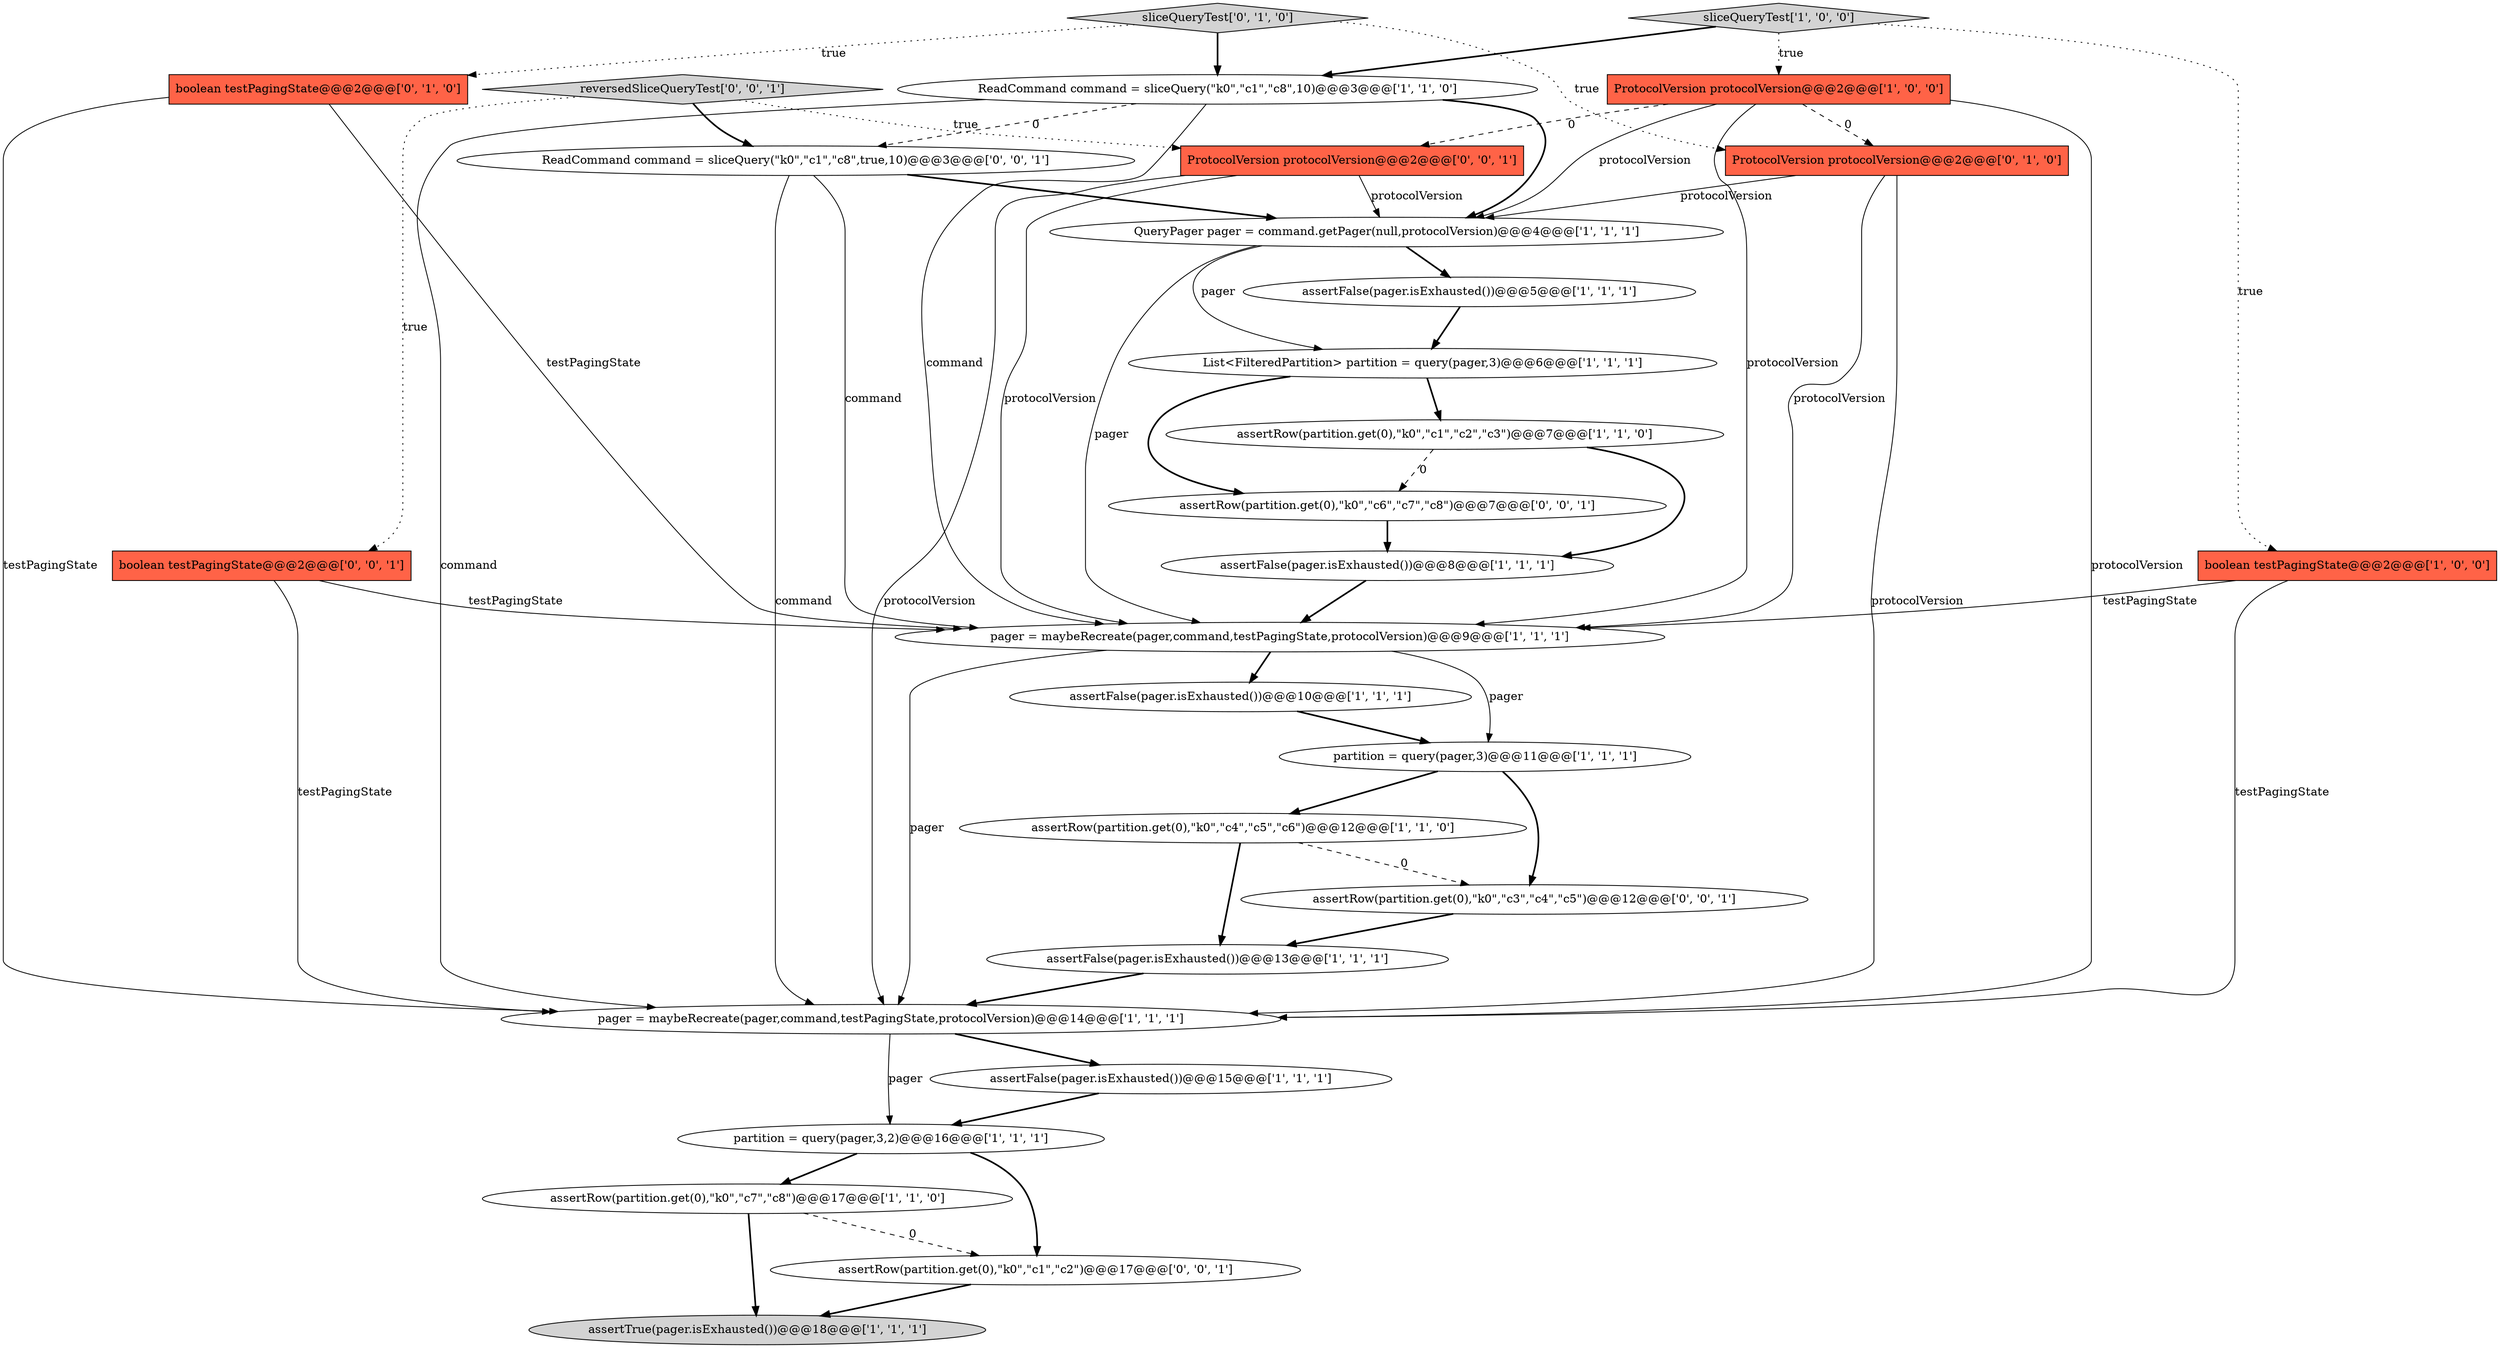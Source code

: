 digraph {
19 [style = filled, label = "boolean testPagingState@@@2@@@['0', '1', '0']", fillcolor = tomato, shape = box image = "AAA0AAABBB2BBB"];
9 [style = filled, label = "assertRow(partition.get(0),\"k0\",\"c1\",\"c2\",\"c3\")@@@7@@@['1', '1', '0']", fillcolor = white, shape = ellipse image = "AAA0AAABBB1BBB"];
17 [style = filled, label = "ProtocolVersion protocolVersion@@@2@@@['1', '0', '0']", fillcolor = tomato, shape = box image = "AAA1AAABBB1BBB"];
12 [style = filled, label = "QueryPager pager = command.getPager(null,protocolVersion)@@@4@@@['1', '1', '1']", fillcolor = white, shape = ellipse image = "AAA0AAABBB1BBB"];
24 [style = filled, label = "assertRow(partition.get(0),\"k0\",\"c6\",\"c7\",\"c8\")@@@7@@@['0', '0', '1']", fillcolor = white, shape = ellipse image = "AAA0AAABBB3BBB"];
27 [style = filled, label = "ProtocolVersion protocolVersion@@@2@@@['0', '0', '1']", fillcolor = tomato, shape = box image = "AAA0AAABBB3BBB"];
23 [style = filled, label = "assertRow(partition.get(0),\"k0\",\"c3\",\"c4\",\"c5\")@@@12@@@['0', '0', '1']", fillcolor = white, shape = ellipse image = "AAA0AAABBB3BBB"];
13 [style = filled, label = "assertFalse(pager.isExhausted())@@@13@@@['1', '1', '1']", fillcolor = white, shape = ellipse image = "AAA0AAABBB1BBB"];
5 [style = filled, label = "List<FilteredPartition> partition = query(pager,3)@@@6@@@['1', '1', '1']", fillcolor = white, shape = ellipse image = "AAA0AAABBB1BBB"];
7 [style = filled, label = "partition = query(pager,3)@@@11@@@['1', '1', '1']", fillcolor = white, shape = ellipse image = "AAA0AAABBB1BBB"];
8 [style = filled, label = "assertFalse(pager.isExhausted())@@@10@@@['1', '1', '1']", fillcolor = white, shape = ellipse image = "AAA0AAABBB1BBB"];
6 [style = filled, label = "ReadCommand command = sliceQuery(\"k0\",\"c1\",\"c8\",10)@@@3@@@['1', '1', '0']", fillcolor = white, shape = ellipse image = "AAA0AAABBB1BBB"];
3 [style = filled, label = "assertRow(partition.get(0),\"k0\",\"c7\",\"c8\")@@@17@@@['1', '1', '0']", fillcolor = white, shape = ellipse image = "AAA0AAABBB1BBB"];
22 [style = filled, label = "reversedSliceQueryTest['0', '0', '1']", fillcolor = lightgray, shape = diamond image = "AAA0AAABBB3BBB"];
28 [style = filled, label = "ReadCommand command = sliceQuery(\"k0\",\"c1\",\"c8\",true,10)@@@3@@@['0', '0', '1']", fillcolor = white, shape = ellipse image = "AAA0AAABBB3BBB"];
2 [style = filled, label = "assertRow(partition.get(0),\"k0\",\"c4\",\"c5\",\"c6\")@@@12@@@['1', '1', '0']", fillcolor = white, shape = ellipse image = "AAA0AAABBB1BBB"];
25 [style = filled, label = "assertRow(partition.get(0),\"k0\",\"c1\",\"c2\")@@@17@@@['0', '0', '1']", fillcolor = white, shape = ellipse image = "AAA0AAABBB3BBB"];
1 [style = filled, label = "partition = query(pager,3,2)@@@16@@@['1', '1', '1']", fillcolor = white, shape = ellipse image = "AAA0AAABBB1BBB"];
16 [style = filled, label = "boolean testPagingState@@@2@@@['1', '0', '0']", fillcolor = tomato, shape = box image = "AAA0AAABBB1BBB"];
26 [style = filled, label = "boolean testPagingState@@@2@@@['0', '0', '1']", fillcolor = tomato, shape = box image = "AAA0AAABBB3BBB"];
11 [style = filled, label = "assertTrue(pager.isExhausted())@@@18@@@['1', '1', '1']", fillcolor = lightgray, shape = ellipse image = "AAA0AAABBB1BBB"];
18 [style = filled, label = "pager = maybeRecreate(pager,command,testPagingState,protocolVersion)@@@9@@@['1', '1', '1']", fillcolor = white, shape = ellipse image = "AAA0AAABBB1BBB"];
10 [style = filled, label = "pager = maybeRecreate(pager,command,testPagingState,protocolVersion)@@@14@@@['1', '1', '1']", fillcolor = white, shape = ellipse image = "AAA0AAABBB1BBB"];
14 [style = filled, label = "sliceQueryTest['1', '0', '0']", fillcolor = lightgray, shape = diamond image = "AAA0AAABBB1BBB"];
21 [style = filled, label = "ProtocolVersion protocolVersion@@@2@@@['0', '1', '0']", fillcolor = tomato, shape = box image = "AAA1AAABBB2BBB"];
4 [style = filled, label = "assertFalse(pager.isExhausted())@@@5@@@['1', '1', '1']", fillcolor = white, shape = ellipse image = "AAA0AAABBB1BBB"];
0 [style = filled, label = "assertFalse(pager.isExhausted())@@@15@@@['1', '1', '1']", fillcolor = white, shape = ellipse image = "AAA0AAABBB1BBB"];
15 [style = filled, label = "assertFalse(pager.isExhausted())@@@8@@@['1', '1', '1']", fillcolor = white, shape = ellipse image = "AAA0AAABBB1BBB"];
20 [style = filled, label = "sliceQueryTest['0', '1', '0']", fillcolor = lightgray, shape = diamond image = "AAA0AAABBB2BBB"];
2->23 [style = dashed, label="0"];
18->7 [style = solid, label="pager"];
19->10 [style = solid, label="testPagingState"];
6->10 [style = solid, label="command"];
13->10 [style = bold, label=""];
3->25 [style = dashed, label="0"];
5->9 [style = bold, label=""];
9->24 [style = dashed, label="0"];
28->18 [style = solid, label="command"];
16->18 [style = solid, label="testPagingState"];
1->3 [style = bold, label=""];
3->11 [style = bold, label=""];
10->1 [style = solid, label="pager"];
28->10 [style = solid, label="command"];
22->28 [style = bold, label=""];
6->18 [style = solid, label="command"];
27->18 [style = solid, label="protocolVersion"];
20->6 [style = bold, label=""];
28->12 [style = bold, label=""];
20->21 [style = dotted, label="true"];
17->10 [style = solid, label="protocolVersion"];
17->27 [style = dashed, label="0"];
17->21 [style = dashed, label="0"];
15->18 [style = bold, label=""];
12->5 [style = solid, label="pager"];
8->7 [style = bold, label=""];
2->13 [style = bold, label=""];
21->18 [style = solid, label="protocolVersion"];
26->10 [style = solid, label="testPagingState"];
14->16 [style = dotted, label="true"];
14->17 [style = dotted, label="true"];
6->28 [style = dashed, label="0"];
17->12 [style = solid, label="protocolVersion"];
12->4 [style = bold, label=""];
22->26 [style = dotted, label="true"];
23->13 [style = bold, label=""];
25->11 [style = bold, label=""];
9->15 [style = bold, label=""];
7->2 [style = bold, label=""];
0->1 [style = bold, label=""];
17->18 [style = solid, label="protocolVersion"];
5->24 [style = bold, label=""];
10->0 [style = bold, label=""];
26->18 [style = solid, label="testPagingState"];
7->23 [style = bold, label=""];
22->27 [style = dotted, label="true"];
12->18 [style = solid, label="pager"];
27->10 [style = solid, label="protocolVersion"];
21->10 [style = solid, label="protocolVersion"];
19->18 [style = solid, label="testPagingState"];
20->19 [style = dotted, label="true"];
18->8 [style = bold, label=""];
18->10 [style = solid, label="pager"];
16->10 [style = solid, label="testPagingState"];
4->5 [style = bold, label=""];
1->25 [style = bold, label=""];
14->6 [style = bold, label=""];
27->12 [style = solid, label="protocolVersion"];
21->12 [style = solid, label="protocolVersion"];
24->15 [style = bold, label=""];
6->12 [style = bold, label=""];
}
